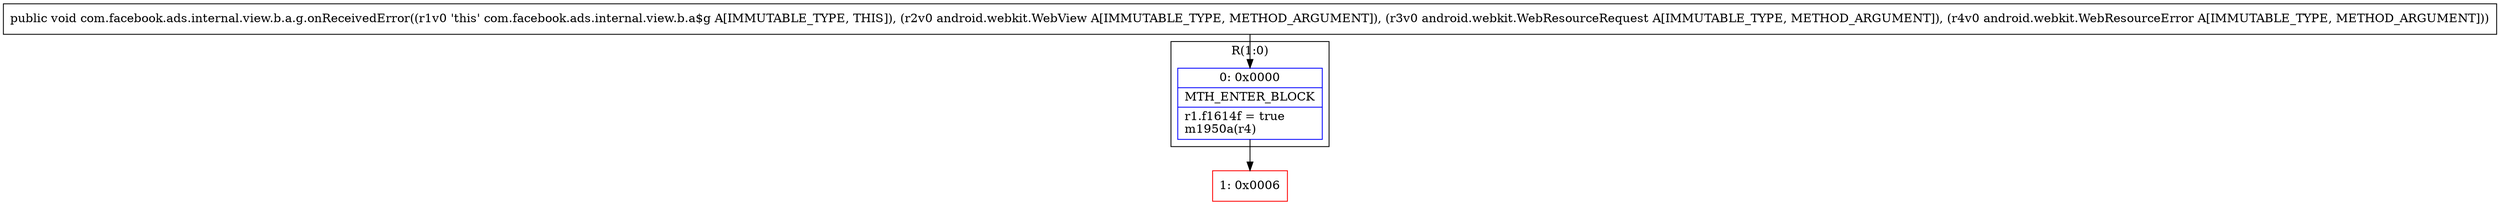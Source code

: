 digraph "CFG forcom.facebook.ads.internal.view.b.a.g.onReceivedError(Landroid\/webkit\/WebView;Landroid\/webkit\/WebResourceRequest;Landroid\/webkit\/WebResourceError;)V" {
subgraph cluster_Region_1099472170 {
label = "R(1:0)";
node [shape=record,color=blue];
Node_0 [shape=record,label="{0\:\ 0x0000|MTH_ENTER_BLOCK\l|r1.f1614f = true\lm1950a(r4)\l}"];
}
Node_1 [shape=record,color=red,label="{1\:\ 0x0006}"];
MethodNode[shape=record,label="{public void com.facebook.ads.internal.view.b.a.g.onReceivedError((r1v0 'this' com.facebook.ads.internal.view.b.a$g A[IMMUTABLE_TYPE, THIS]), (r2v0 android.webkit.WebView A[IMMUTABLE_TYPE, METHOD_ARGUMENT]), (r3v0 android.webkit.WebResourceRequest A[IMMUTABLE_TYPE, METHOD_ARGUMENT]), (r4v0 android.webkit.WebResourceError A[IMMUTABLE_TYPE, METHOD_ARGUMENT])) }"];
MethodNode -> Node_0;
Node_0 -> Node_1;
}

